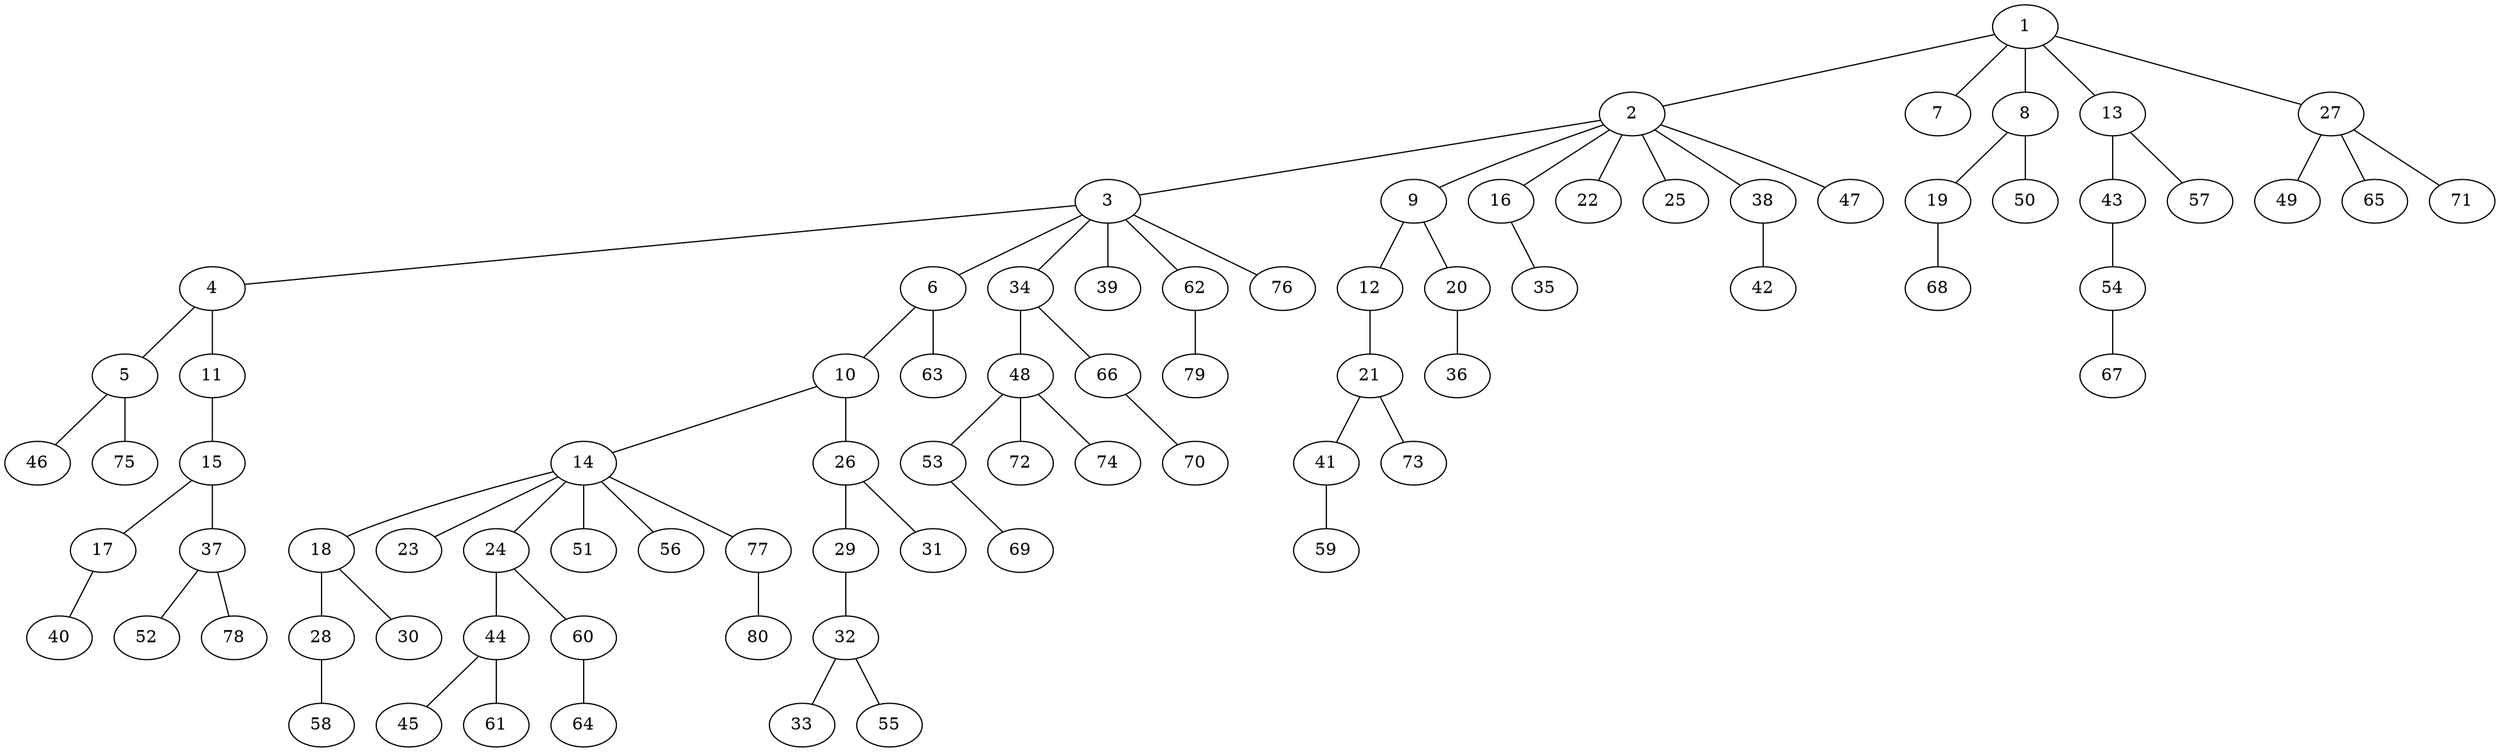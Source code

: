 graph graphname {1--2
1--7
1--8
1--13
1--27
2--3
2--9
2--16
2--22
2--25
2--38
2--47
3--4
3--6
3--34
3--39
3--62
3--76
4--5
4--11
5--46
5--75
6--10
6--63
8--19
8--50
9--12
9--20
10--14
10--26
11--15
12--21
13--43
13--57
14--18
14--23
14--24
14--51
14--56
14--77
15--17
15--37
16--35
17--40
18--28
18--30
19--68
20--36
21--41
21--73
24--44
24--60
26--29
26--31
27--49
27--65
27--71
28--58
29--32
32--33
32--55
34--48
34--66
37--52
37--78
38--42
41--59
43--54
44--45
44--61
48--53
48--72
48--74
53--69
54--67
60--64
62--79
66--70
77--80
}